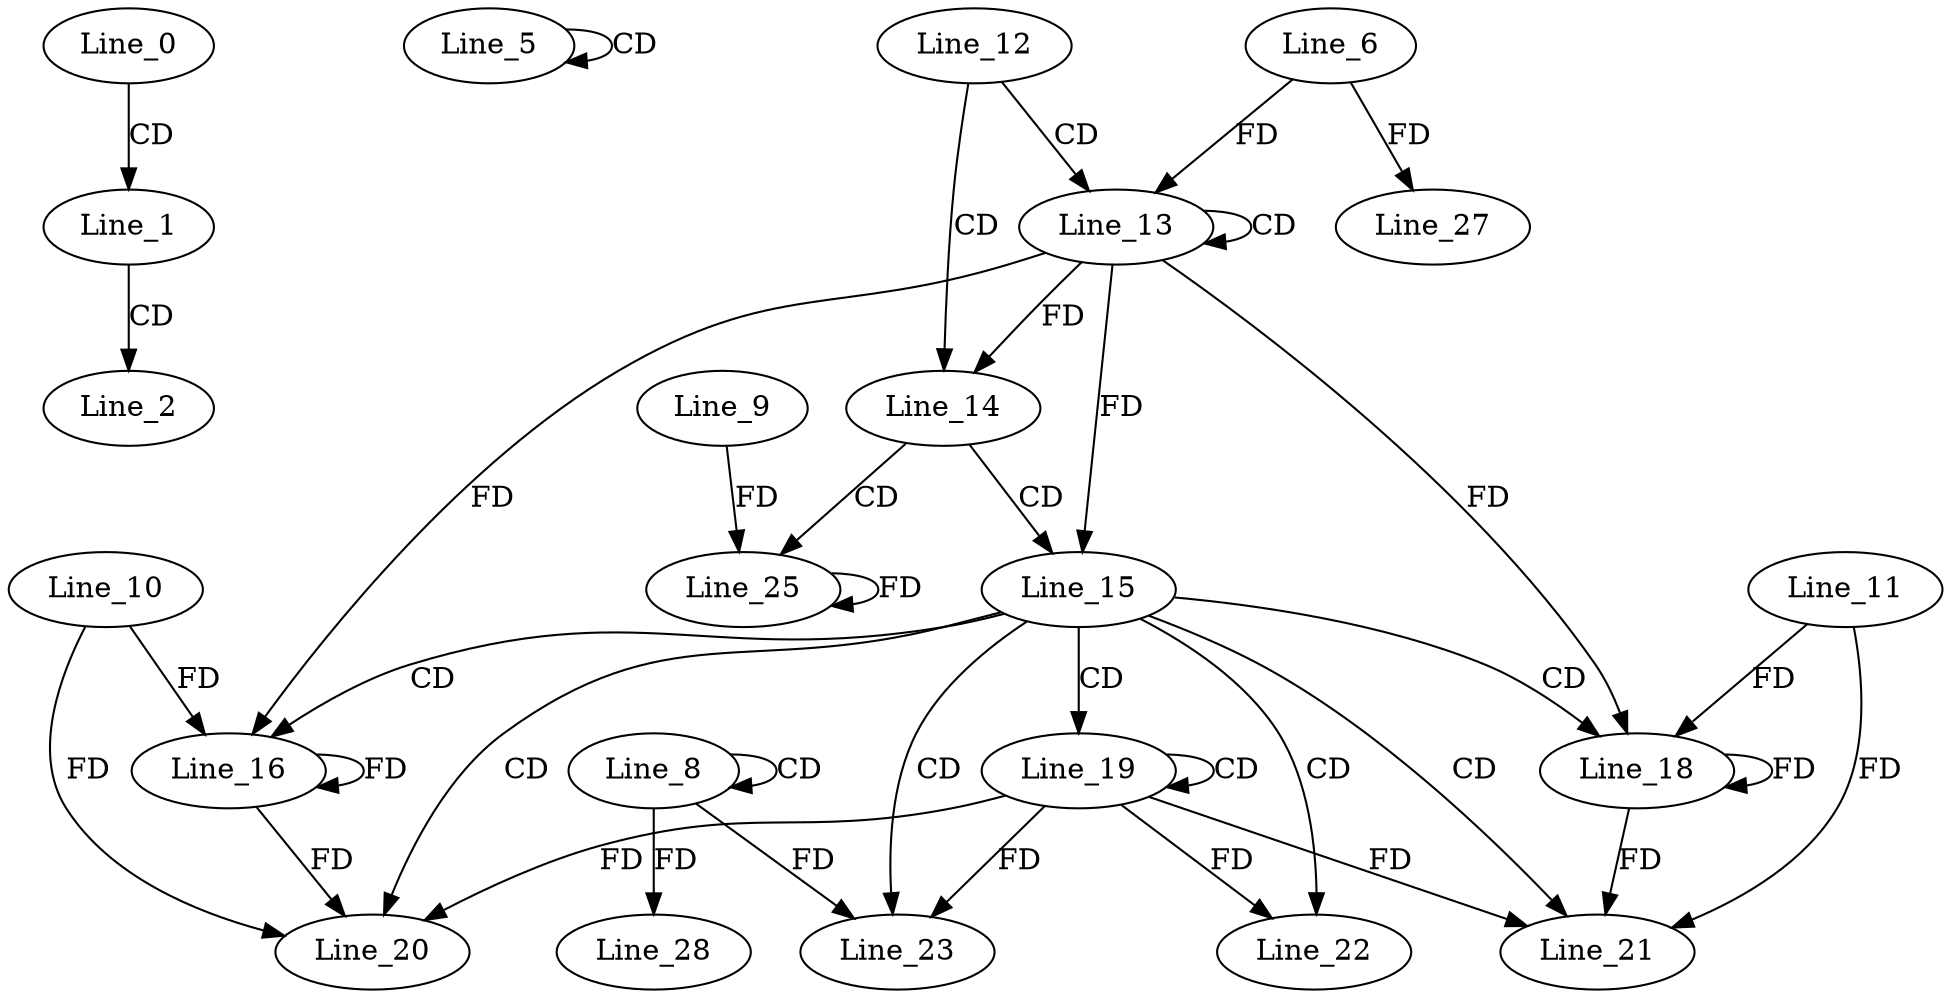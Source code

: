 digraph G {
  Line_0;
  Line_1;
  Line_2;
  Line_5;
  Line_5;
  Line_8;
  Line_8;
  Line_12;
  Line_13;
  Line_13;
  Line_6;
  Line_14;
  Line_15;
  Line_15;
  Line_16;
  Line_10;
  Line_16;
  Line_16;
  Line_16;
  Line_18;
  Line_11;
  Line_18;
  Line_18;
  Line_18;
  Line_19;
  Line_19;
  Line_20;
  Line_21;
  Line_22;
  Line_23;
  Line_25;
  Line_9;
  Line_27;
  Line_28;
  Line_0 -> Line_1 [ label="CD" ];
  Line_1 -> Line_2 [ label="CD" ];
  Line_5 -> Line_5 [ label="CD" ];
  Line_8 -> Line_8 [ label="CD" ];
  Line_12 -> Line_13 [ label="CD" ];
  Line_13 -> Line_13 [ label="CD" ];
  Line_6 -> Line_13 [ label="FD" ];
  Line_12 -> Line_14 [ label="CD" ];
  Line_13 -> Line_14 [ label="FD" ];
  Line_14 -> Line_15 [ label="CD" ];
  Line_13 -> Line_15 [ label="FD" ];
  Line_15 -> Line_16 [ label="CD" ];
  Line_16 -> Line_16 [ label="FD" ];
  Line_10 -> Line_16 [ label="FD" ];
  Line_13 -> Line_16 [ label="FD" ];
  Line_15 -> Line_18 [ label="CD" ];
  Line_18 -> Line_18 [ label="FD" ];
  Line_11 -> Line_18 [ label="FD" ];
  Line_13 -> Line_18 [ label="FD" ];
  Line_15 -> Line_19 [ label="CD" ];
  Line_19 -> Line_19 [ label="CD" ];
  Line_15 -> Line_20 [ label="CD" ];
  Line_19 -> Line_20 [ label="FD" ];
  Line_16 -> Line_20 [ label="FD" ];
  Line_10 -> Line_20 [ label="FD" ];
  Line_15 -> Line_21 [ label="CD" ];
  Line_19 -> Line_21 [ label="FD" ];
  Line_18 -> Line_21 [ label="FD" ];
  Line_11 -> Line_21 [ label="FD" ];
  Line_15 -> Line_22 [ label="CD" ];
  Line_19 -> Line_22 [ label="FD" ];
  Line_15 -> Line_23 [ label="CD" ];
  Line_8 -> Line_23 [ label="FD" ];
  Line_19 -> Line_23 [ label="FD" ];
  Line_14 -> Line_25 [ label="CD" ];
  Line_25 -> Line_25 [ label="FD" ];
  Line_9 -> Line_25 [ label="FD" ];
  Line_6 -> Line_27 [ label="FD" ];
  Line_8 -> Line_28 [ label="FD" ];
}
